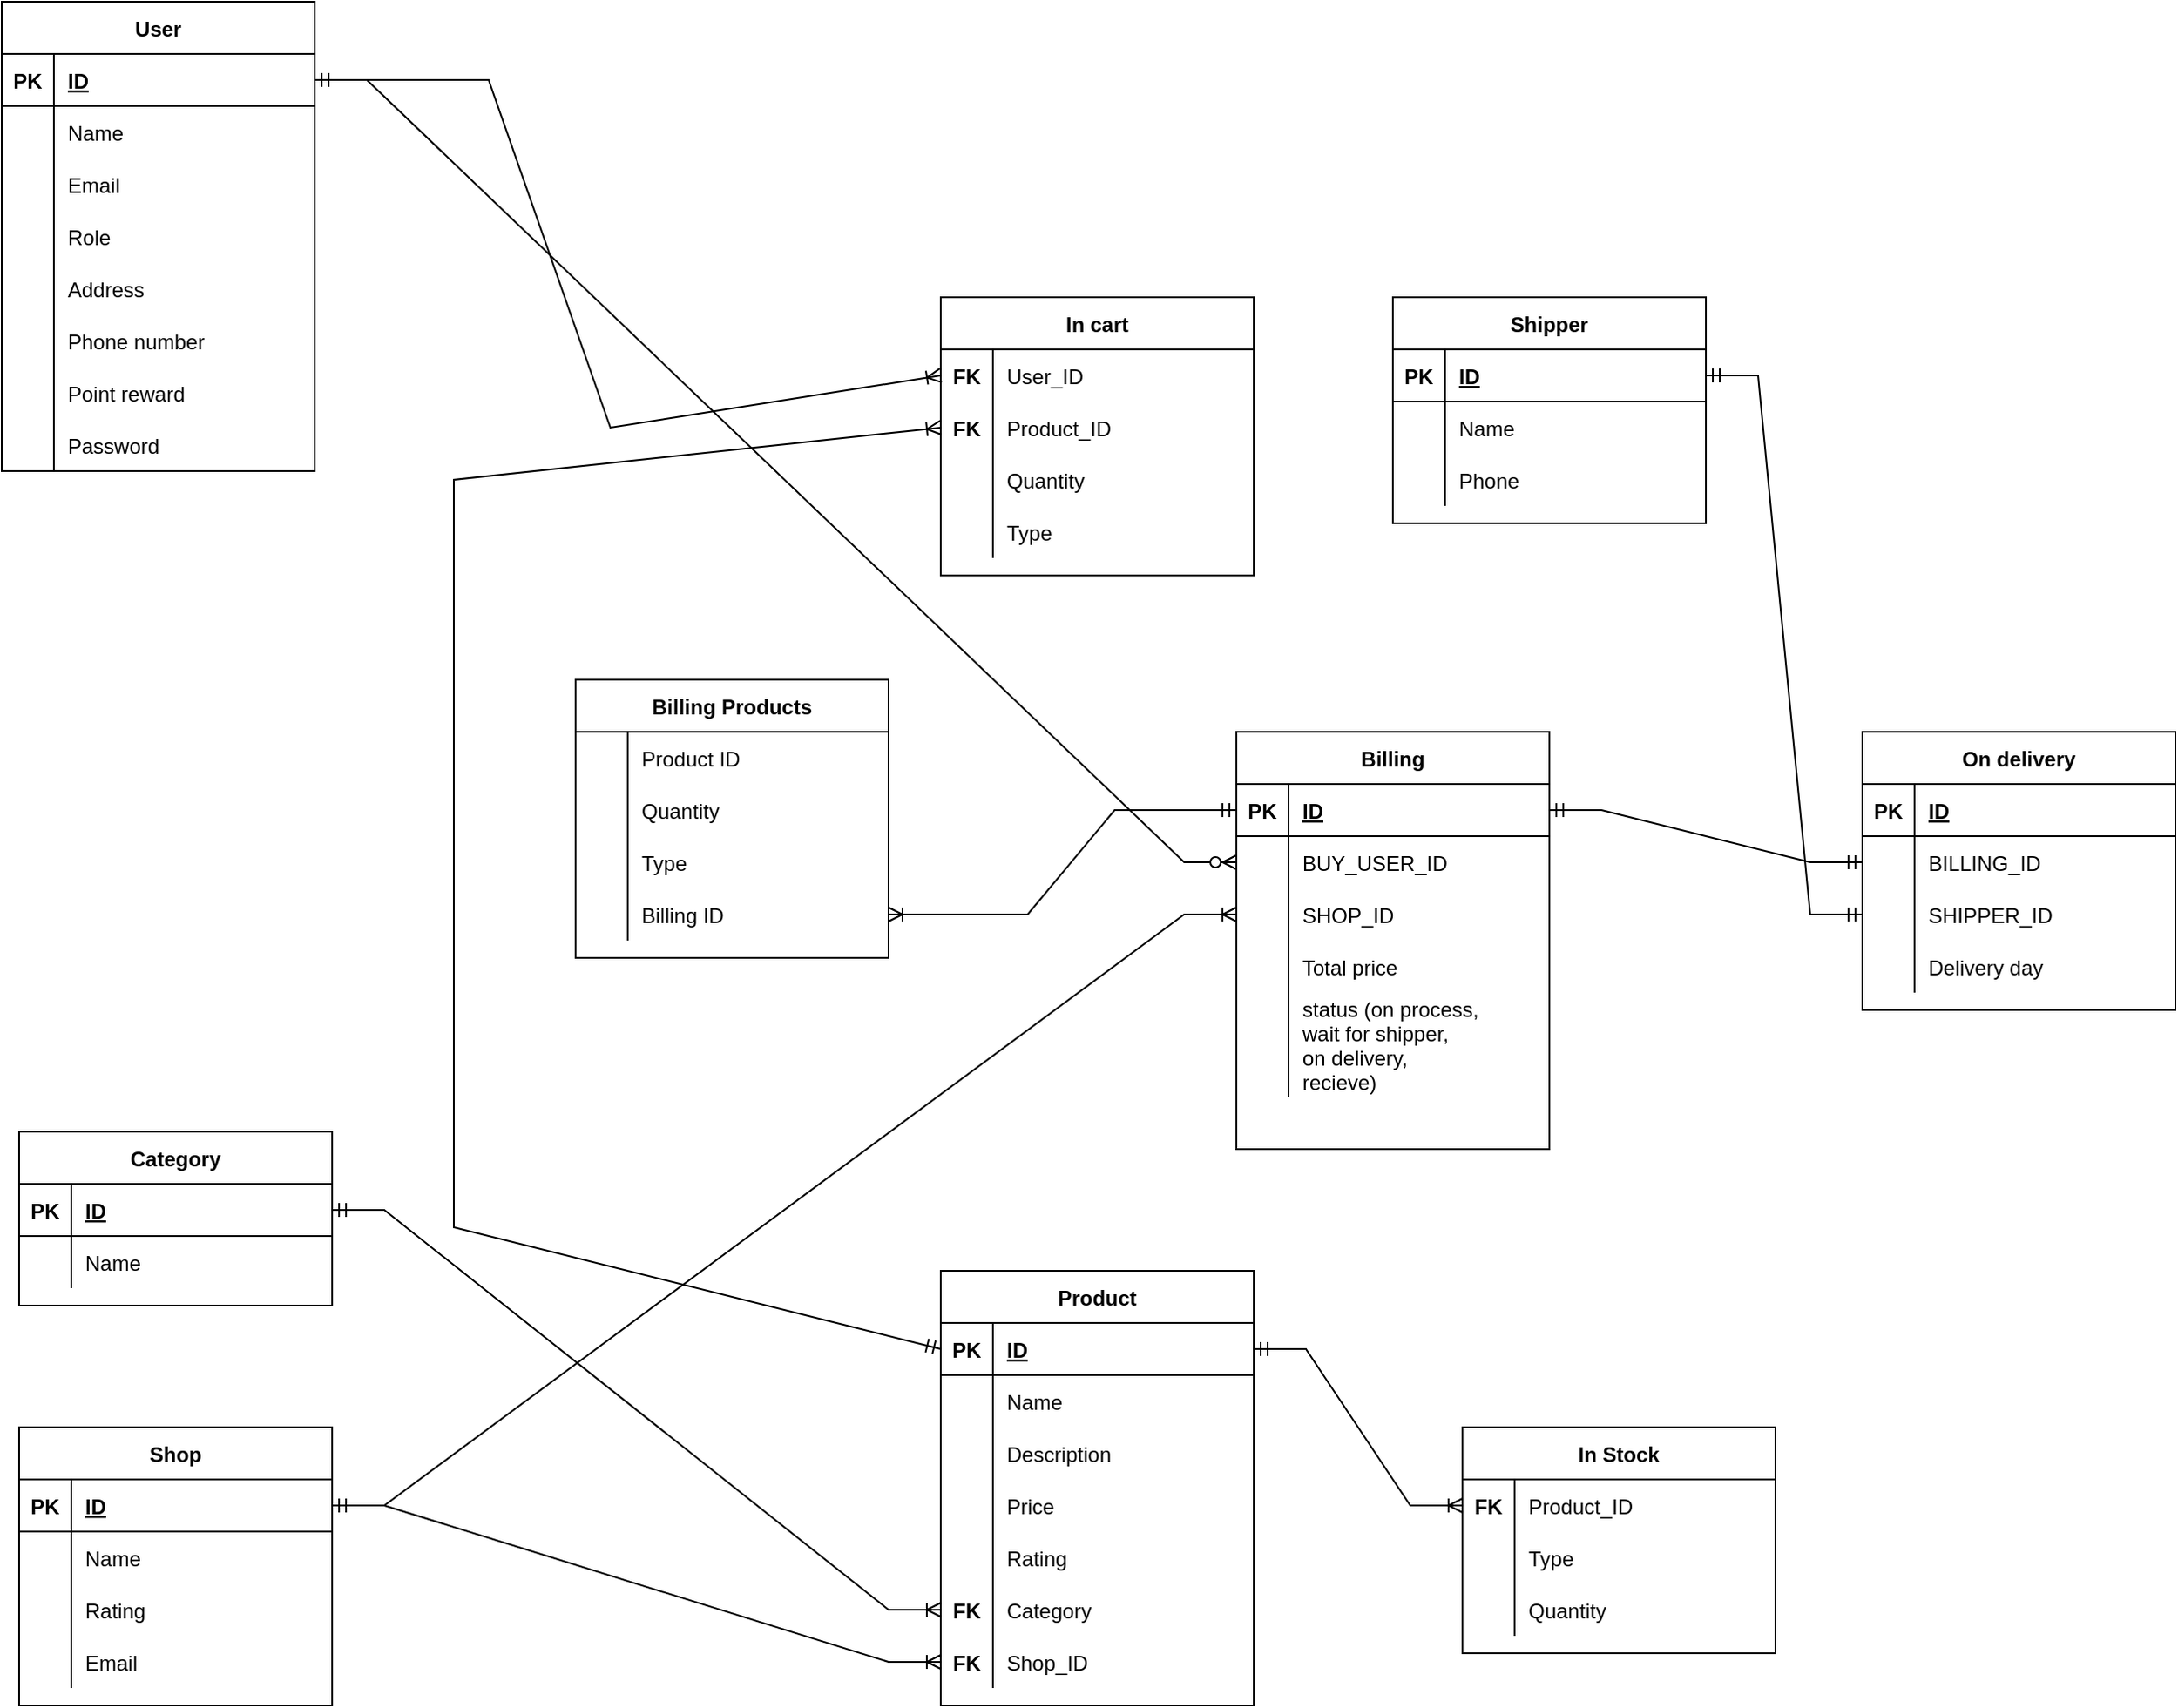 <mxfile version="16.5.1" type="device"><diagram id="9F_kbeXgbjN13D9xvV0m" name="Page-1"><mxGraphModel dx="872" dy="644" grid="1" gridSize="10" guides="1" tooltips="1" connect="1" arrows="1" fold="1" page="1" pageScale="1" pageWidth="850" pageHeight="1100" math="0" shadow="0"><root><mxCell id="0"/><mxCell id="1" parent="0"/><mxCell id="0ysjeFSk6YelDts0zIQL-35" value="Product" style="shape=table;startSize=30;container=1;collapsible=1;childLayout=tableLayout;fixedRows=1;rowLines=0;fontStyle=1;align=center;resizeLast=1;" parent="1" vertex="1"><mxGeometry x="570" y="760" width="180" height="250" as="geometry"/></mxCell><mxCell id="0ysjeFSk6YelDts0zIQL-36" value="" style="shape=tableRow;horizontal=0;startSize=0;swimlaneHead=0;swimlaneBody=0;fillColor=none;collapsible=0;dropTarget=0;points=[[0,0.5],[1,0.5]];portConstraint=eastwest;top=0;left=0;right=0;bottom=1;" parent="0ysjeFSk6YelDts0zIQL-35" vertex="1"><mxGeometry y="30" width="180" height="30" as="geometry"/></mxCell><mxCell id="0ysjeFSk6YelDts0zIQL-37" value="PK" style="shape=partialRectangle;connectable=0;fillColor=none;top=0;left=0;bottom=0;right=0;fontStyle=1;overflow=hidden;" parent="0ysjeFSk6YelDts0zIQL-36" vertex="1"><mxGeometry width="30" height="30" as="geometry"><mxRectangle width="30" height="30" as="alternateBounds"/></mxGeometry></mxCell><mxCell id="0ysjeFSk6YelDts0zIQL-38" value="ID" style="shape=partialRectangle;connectable=0;fillColor=none;top=0;left=0;bottom=0;right=0;align=left;spacingLeft=6;fontStyle=5;overflow=hidden;" parent="0ysjeFSk6YelDts0zIQL-36" vertex="1"><mxGeometry x="30" width="150" height="30" as="geometry"><mxRectangle width="150" height="30" as="alternateBounds"/></mxGeometry></mxCell><mxCell id="0ysjeFSk6YelDts0zIQL-39" value="" style="shape=tableRow;horizontal=0;startSize=0;swimlaneHead=0;swimlaneBody=0;fillColor=none;collapsible=0;dropTarget=0;points=[[0,0.5],[1,0.5]];portConstraint=eastwest;top=0;left=0;right=0;bottom=0;" parent="0ysjeFSk6YelDts0zIQL-35" vertex="1"><mxGeometry y="60" width="180" height="30" as="geometry"/></mxCell><mxCell id="0ysjeFSk6YelDts0zIQL-40" value="" style="shape=partialRectangle;connectable=0;fillColor=none;top=0;left=0;bottom=0;right=0;editable=1;overflow=hidden;" parent="0ysjeFSk6YelDts0zIQL-39" vertex="1"><mxGeometry width="30" height="30" as="geometry"><mxRectangle width="30" height="30" as="alternateBounds"/></mxGeometry></mxCell><mxCell id="0ysjeFSk6YelDts0zIQL-41" value="Name" style="shape=partialRectangle;connectable=0;fillColor=none;top=0;left=0;bottom=0;right=0;align=left;spacingLeft=6;overflow=hidden;" parent="0ysjeFSk6YelDts0zIQL-39" vertex="1"><mxGeometry x="30" width="150" height="30" as="geometry"><mxRectangle width="150" height="30" as="alternateBounds"/></mxGeometry></mxCell><mxCell id="0ysjeFSk6YelDts0zIQL-42" value="" style="shape=tableRow;horizontal=0;startSize=0;swimlaneHead=0;swimlaneBody=0;fillColor=none;collapsible=0;dropTarget=0;points=[[0,0.5],[1,0.5]];portConstraint=eastwest;top=0;left=0;right=0;bottom=0;" parent="0ysjeFSk6YelDts0zIQL-35" vertex="1"><mxGeometry y="90" width="180" height="30" as="geometry"/></mxCell><mxCell id="0ysjeFSk6YelDts0zIQL-43" value="" style="shape=partialRectangle;connectable=0;fillColor=none;top=0;left=0;bottom=0;right=0;editable=1;overflow=hidden;" parent="0ysjeFSk6YelDts0zIQL-42" vertex="1"><mxGeometry width="30" height="30" as="geometry"><mxRectangle width="30" height="30" as="alternateBounds"/></mxGeometry></mxCell><mxCell id="0ysjeFSk6YelDts0zIQL-44" value="Description" style="shape=partialRectangle;connectable=0;fillColor=none;top=0;left=0;bottom=0;right=0;align=left;spacingLeft=6;overflow=hidden;" parent="0ysjeFSk6YelDts0zIQL-42" vertex="1"><mxGeometry x="30" width="150" height="30" as="geometry"><mxRectangle width="150" height="30" as="alternateBounds"/></mxGeometry></mxCell><mxCell id="0ysjeFSk6YelDts0zIQL-61" style="shape=tableRow;horizontal=0;startSize=0;swimlaneHead=0;swimlaneBody=0;fillColor=none;collapsible=0;dropTarget=0;points=[[0,0.5],[1,0.5]];portConstraint=eastwest;top=0;left=0;right=0;bottom=0;" parent="0ysjeFSk6YelDts0zIQL-35" vertex="1"><mxGeometry y="120" width="180" height="30" as="geometry"/></mxCell><mxCell id="0ysjeFSk6YelDts0zIQL-62" style="shape=partialRectangle;connectable=0;fillColor=none;top=0;left=0;bottom=0;right=0;editable=1;overflow=hidden;" parent="0ysjeFSk6YelDts0zIQL-61" vertex="1"><mxGeometry width="30" height="30" as="geometry"><mxRectangle width="30" height="30" as="alternateBounds"/></mxGeometry></mxCell><mxCell id="0ysjeFSk6YelDts0zIQL-63" value="Price" style="shape=partialRectangle;connectable=0;fillColor=none;top=0;left=0;bottom=0;right=0;align=left;spacingLeft=6;overflow=hidden;" parent="0ysjeFSk6YelDts0zIQL-61" vertex="1"><mxGeometry x="30" width="150" height="30" as="geometry"><mxRectangle width="150" height="30" as="alternateBounds"/></mxGeometry></mxCell><mxCell id="0ysjeFSk6YelDts0zIQL-73" style="shape=tableRow;horizontal=0;startSize=0;swimlaneHead=0;swimlaneBody=0;fillColor=none;collapsible=0;dropTarget=0;points=[[0,0.5],[1,0.5]];portConstraint=eastwest;top=0;left=0;right=0;bottom=0;" parent="0ysjeFSk6YelDts0zIQL-35" vertex="1"><mxGeometry y="150" width="180" height="30" as="geometry"/></mxCell><mxCell id="0ysjeFSk6YelDts0zIQL-74" style="shape=partialRectangle;connectable=0;fillColor=none;top=0;left=0;bottom=0;right=0;editable=1;overflow=hidden;" parent="0ysjeFSk6YelDts0zIQL-73" vertex="1"><mxGeometry width="30" height="30" as="geometry"><mxRectangle width="30" height="30" as="alternateBounds"/></mxGeometry></mxCell><mxCell id="0ysjeFSk6YelDts0zIQL-75" value="Rating" style="shape=partialRectangle;connectable=0;fillColor=none;top=0;left=0;bottom=0;right=0;align=left;spacingLeft=6;overflow=hidden;" parent="0ysjeFSk6YelDts0zIQL-73" vertex="1"><mxGeometry x="30" width="150" height="30" as="geometry"><mxRectangle width="150" height="30" as="alternateBounds"/></mxGeometry></mxCell><mxCell id="0ysjeFSk6YelDts0zIQL-45" value="" style="shape=tableRow;horizontal=0;startSize=0;swimlaneHead=0;swimlaneBody=0;fillColor=none;collapsible=0;dropTarget=0;points=[[0,0.5],[1,0.5]];portConstraint=eastwest;top=0;left=0;right=0;bottom=0;" parent="0ysjeFSk6YelDts0zIQL-35" vertex="1"><mxGeometry y="180" width="180" height="30" as="geometry"/></mxCell><mxCell id="0ysjeFSk6YelDts0zIQL-46" value="FK" style="shape=partialRectangle;connectable=0;fillColor=none;top=0;left=0;bottom=0;right=0;editable=1;overflow=hidden;fontStyle=1" parent="0ysjeFSk6YelDts0zIQL-45" vertex="1"><mxGeometry width="30" height="30" as="geometry"><mxRectangle width="30" height="30" as="alternateBounds"/></mxGeometry></mxCell><mxCell id="0ysjeFSk6YelDts0zIQL-47" value="Category" style="shape=partialRectangle;connectable=0;fillColor=none;top=0;left=0;bottom=0;right=0;align=left;spacingLeft=6;overflow=hidden;" parent="0ysjeFSk6YelDts0zIQL-45" vertex="1"><mxGeometry x="30" width="150" height="30" as="geometry"><mxRectangle width="150" height="30" as="alternateBounds"/></mxGeometry></mxCell><mxCell id="0ysjeFSk6YelDts0zIQL-76" style="shape=tableRow;horizontal=0;startSize=0;swimlaneHead=0;swimlaneBody=0;fillColor=none;collapsible=0;dropTarget=0;points=[[0,0.5],[1,0.5]];portConstraint=eastwest;top=0;left=0;right=0;bottom=0;" parent="0ysjeFSk6YelDts0zIQL-35" vertex="1"><mxGeometry y="210" width="180" height="30" as="geometry"/></mxCell><mxCell id="0ysjeFSk6YelDts0zIQL-77" value="FK" style="shape=partialRectangle;connectable=0;fillColor=none;top=0;left=0;bottom=0;right=0;editable=1;overflow=hidden;fontStyle=1" parent="0ysjeFSk6YelDts0zIQL-76" vertex="1"><mxGeometry width="30" height="30" as="geometry"><mxRectangle width="30" height="30" as="alternateBounds"/></mxGeometry></mxCell><mxCell id="0ysjeFSk6YelDts0zIQL-78" value="Shop_ID" style="shape=partialRectangle;connectable=0;fillColor=none;top=0;left=0;bottom=0;right=0;align=left;spacingLeft=6;overflow=hidden;" parent="0ysjeFSk6YelDts0zIQL-76" vertex="1"><mxGeometry x="30" width="150" height="30" as="geometry"><mxRectangle width="150" height="30" as="alternateBounds"/></mxGeometry></mxCell><mxCell id="0ysjeFSk6YelDts0zIQL-4" value="User" style="shape=table;startSize=30;container=1;collapsible=1;childLayout=tableLayout;fixedRows=1;rowLines=0;fontStyle=1;align=center;resizeLast=1;" parent="1" vertex="1"><mxGeometry x="30" y="30" width="180" height="270" as="geometry"><mxRectangle x="80" y="130" width="60" height="30" as="alternateBounds"/></mxGeometry></mxCell><mxCell id="0ysjeFSk6YelDts0zIQL-5" value="" style="shape=tableRow;horizontal=0;startSize=0;swimlaneHead=0;swimlaneBody=0;fillColor=none;collapsible=0;dropTarget=0;points=[[0,0.5],[1,0.5]];portConstraint=eastwest;top=0;left=0;right=0;bottom=1;" parent="0ysjeFSk6YelDts0zIQL-4" vertex="1"><mxGeometry y="30" width="180" height="30" as="geometry"/></mxCell><mxCell id="0ysjeFSk6YelDts0zIQL-6" value="PK" style="shape=partialRectangle;connectable=0;fillColor=none;top=0;left=0;bottom=0;right=0;fontStyle=1;overflow=hidden;" parent="0ysjeFSk6YelDts0zIQL-5" vertex="1"><mxGeometry width="30" height="30" as="geometry"><mxRectangle width="30" height="30" as="alternateBounds"/></mxGeometry></mxCell><mxCell id="0ysjeFSk6YelDts0zIQL-7" value="ID" style="shape=partialRectangle;connectable=0;fillColor=none;top=0;left=0;bottom=0;right=0;align=left;spacingLeft=6;fontStyle=5;overflow=hidden;" parent="0ysjeFSk6YelDts0zIQL-5" vertex="1"><mxGeometry x="30" width="150" height="30" as="geometry"><mxRectangle width="150" height="30" as="alternateBounds"/></mxGeometry></mxCell><mxCell id="0ysjeFSk6YelDts0zIQL-8" value="" style="shape=tableRow;horizontal=0;startSize=0;swimlaneHead=0;swimlaneBody=0;fillColor=none;collapsible=0;dropTarget=0;points=[[0,0.5],[1,0.5]];portConstraint=eastwest;top=0;left=0;right=0;bottom=0;" parent="0ysjeFSk6YelDts0zIQL-4" vertex="1"><mxGeometry y="60" width="180" height="30" as="geometry"/></mxCell><mxCell id="0ysjeFSk6YelDts0zIQL-9" value="" style="shape=partialRectangle;connectable=0;fillColor=none;top=0;left=0;bottom=0;right=0;editable=1;overflow=hidden;" parent="0ysjeFSk6YelDts0zIQL-8" vertex="1"><mxGeometry width="30" height="30" as="geometry"><mxRectangle width="30" height="30" as="alternateBounds"/></mxGeometry></mxCell><mxCell id="0ysjeFSk6YelDts0zIQL-10" value="Name" style="shape=partialRectangle;connectable=0;fillColor=none;top=0;left=0;bottom=0;right=0;align=left;spacingLeft=6;overflow=hidden;" parent="0ysjeFSk6YelDts0zIQL-8" vertex="1"><mxGeometry x="30" width="150" height="30" as="geometry"><mxRectangle width="150" height="30" as="alternateBounds"/></mxGeometry></mxCell><mxCell id="0ysjeFSk6YelDts0zIQL-11" value="" style="shape=tableRow;horizontal=0;startSize=0;swimlaneHead=0;swimlaneBody=0;fillColor=none;collapsible=0;dropTarget=0;points=[[0,0.5],[1,0.5]];portConstraint=eastwest;top=0;left=0;right=0;bottom=0;" parent="0ysjeFSk6YelDts0zIQL-4" vertex="1"><mxGeometry y="90" width="180" height="30" as="geometry"/></mxCell><mxCell id="0ysjeFSk6YelDts0zIQL-12" value="" style="shape=partialRectangle;connectable=0;fillColor=none;top=0;left=0;bottom=0;right=0;editable=1;overflow=hidden;" parent="0ysjeFSk6YelDts0zIQL-11" vertex="1"><mxGeometry width="30" height="30" as="geometry"><mxRectangle width="30" height="30" as="alternateBounds"/></mxGeometry></mxCell><mxCell id="0ysjeFSk6YelDts0zIQL-13" value="Email" style="shape=partialRectangle;connectable=0;fillColor=none;top=0;left=0;bottom=0;right=0;align=left;spacingLeft=6;overflow=hidden;" parent="0ysjeFSk6YelDts0zIQL-11" vertex="1"><mxGeometry x="30" width="150" height="30" as="geometry"><mxRectangle width="150" height="30" as="alternateBounds"/></mxGeometry></mxCell><mxCell id="mScRO1Y39qzbyAf7e61I-1" style="shape=tableRow;horizontal=0;startSize=0;swimlaneHead=0;swimlaneBody=0;fillColor=none;collapsible=0;dropTarget=0;points=[[0,0.5],[1,0.5]];portConstraint=eastwest;top=0;left=0;right=0;bottom=0;" vertex="1" parent="0ysjeFSk6YelDts0zIQL-4"><mxGeometry y="120" width="180" height="30" as="geometry"/></mxCell><mxCell id="mScRO1Y39qzbyAf7e61I-2" style="shape=partialRectangle;connectable=0;fillColor=none;top=0;left=0;bottom=0;right=0;editable=1;overflow=hidden;" vertex="1" parent="mScRO1Y39qzbyAf7e61I-1"><mxGeometry width="30" height="30" as="geometry"><mxRectangle width="30" height="30" as="alternateBounds"/></mxGeometry></mxCell><mxCell id="mScRO1Y39qzbyAf7e61I-3" value="Role" style="shape=partialRectangle;connectable=0;fillColor=none;top=0;left=0;bottom=0;right=0;align=left;spacingLeft=6;overflow=hidden;" vertex="1" parent="mScRO1Y39qzbyAf7e61I-1"><mxGeometry x="30" width="150" height="30" as="geometry"><mxRectangle width="150" height="30" as="alternateBounds"/></mxGeometry></mxCell><mxCell id="0ysjeFSk6YelDts0zIQL-14" value="" style="shape=tableRow;horizontal=0;startSize=0;swimlaneHead=0;swimlaneBody=0;fillColor=none;collapsible=0;dropTarget=0;points=[[0,0.5],[1,0.5]];portConstraint=eastwest;top=0;left=0;right=0;bottom=0;" parent="0ysjeFSk6YelDts0zIQL-4" vertex="1"><mxGeometry y="150" width="180" height="30" as="geometry"/></mxCell><mxCell id="0ysjeFSk6YelDts0zIQL-15" value="" style="shape=partialRectangle;connectable=0;fillColor=none;top=0;left=0;bottom=0;right=0;editable=1;overflow=hidden;" parent="0ysjeFSk6YelDts0zIQL-14" vertex="1"><mxGeometry width="30" height="30" as="geometry"><mxRectangle width="30" height="30" as="alternateBounds"/></mxGeometry></mxCell><mxCell id="0ysjeFSk6YelDts0zIQL-16" value="Address" style="shape=partialRectangle;connectable=0;fillColor=none;top=0;left=0;bottom=0;right=0;align=left;spacingLeft=6;overflow=hidden;" parent="0ysjeFSk6YelDts0zIQL-14" vertex="1"><mxGeometry x="30" width="150" height="30" as="geometry"><mxRectangle width="150" height="30" as="alternateBounds"/></mxGeometry></mxCell><mxCell id="0ysjeFSk6YelDts0zIQL-64" style="shape=tableRow;horizontal=0;startSize=0;swimlaneHead=0;swimlaneBody=0;fillColor=none;collapsible=0;dropTarget=0;points=[[0,0.5],[1,0.5]];portConstraint=eastwest;top=0;left=0;right=0;bottom=0;" parent="0ysjeFSk6YelDts0zIQL-4" vertex="1"><mxGeometry y="180" width="180" height="30" as="geometry"/></mxCell><mxCell id="0ysjeFSk6YelDts0zIQL-65" style="shape=partialRectangle;connectable=0;fillColor=none;top=0;left=0;bottom=0;right=0;editable=1;overflow=hidden;" parent="0ysjeFSk6YelDts0zIQL-64" vertex="1"><mxGeometry width="30" height="30" as="geometry"><mxRectangle width="30" height="30" as="alternateBounds"/></mxGeometry></mxCell><mxCell id="0ysjeFSk6YelDts0zIQL-66" value="Phone number" style="shape=partialRectangle;connectable=0;fillColor=none;top=0;left=0;bottom=0;right=0;align=left;spacingLeft=6;overflow=hidden;" parent="0ysjeFSk6YelDts0zIQL-64" vertex="1"><mxGeometry x="30" width="150" height="30" as="geometry"><mxRectangle width="150" height="30" as="alternateBounds"/></mxGeometry></mxCell><mxCell id="0ysjeFSk6YelDts0zIQL-67" style="shape=tableRow;horizontal=0;startSize=0;swimlaneHead=0;swimlaneBody=0;fillColor=none;collapsible=0;dropTarget=0;points=[[0,0.5],[1,0.5]];portConstraint=eastwest;top=0;left=0;right=0;bottom=0;" parent="0ysjeFSk6YelDts0zIQL-4" vertex="1"><mxGeometry y="210" width="180" height="30" as="geometry"/></mxCell><mxCell id="0ysjeFSk6YelDts0zIQL-68" style="shape=partialRectangle;connectable=0;fillColor=none;top=0;left=0;bottom=0;right=0;editable=1;overflow=hidden;" parent="0ysjeFSk6YelDts0zIQL-67" vertex="1"><mxGeometry width="30" height="30" as="geometry"><mxRectangle width="30" height="30" as="alternateBounds"/></mxGeometry></mxCell><mxCell id="0ysjeFSk6YelDts0zIQL-69" value="Point reward" style="shape=partialRectangle;connectable=0;fillColor=none;top=0;left=0;bottom=0;right=0;align=left;spacingLeft=6;overflow=hidden;" parent="0ysjeFSk6YelDts0zIQL-67" vertex="1"><mxGeometry x="30" width="150" height="30" as="geometry"><mxRectangle width="150" height="30" as="alternateBounds"/></mxGeometry></mxCell><mxCell id="0ysjeFSk6YelDts0zIQL-70" style="shape=tableRow;horizontal=0;startSize=0;swimlaneHead=0;swimlaneBody=0;fillColor=none;collapsible=0;dropTarget=0;points=[[0,0.5],[1,0.5]];portConstraint=eastwest;top=0;left=0;right=0;bottom=0;" parent="0ysjeFSk6YelDts0zIQL-4" vertex="1"><mxGeometry y="240" width="180" height="30" as="geometry"/></mxCell><mxCell id="0ysjeFSk6YelDts0zIQL-71" style="shape=partialRectangle;connectable=0;fillColor=none;top=0;left=0;bottom=0;right=0;editable=1;overflow=hidden;" parent="0ysjeFSk6YelDts0zIQL-70" vertex="1"><mxGeometry width="30" height="30" as="geometry"><mxRectangle width="30" height="30" as="alternateBounds"/></mxGeometry></mxCell><mxCell id="0ysjeFSk6YelDts0zIQL-72" value="Password" style="shape=partialRectangle;connectable=0;fillColor=none;top=0;left=0;bottom=0;right=0;align=left;spacingLeft=6;overflow=hidden;" parent="0ysjeFSk6YelDts0zIQL-70" vertex="1"><mxGeometry x="30" width="150" height="30" as="geometry"><mxRectangle width="150" height="30" as="alternateBounds"/></mxGeometry></mxCell><mxCell id="0ysjeFSk6YelDts0zIQL-20" value="Shop" style="shape=table;startSize=30;container=1;collapsible=1;childLayout=tableLayout;fixedRows=1;rowLines=0;fontStyle=1;align=center;resizeLast=1;" parent="1" vertex="1"><mxGeometry x="40" y="850" width="180" height="160" as="geometry"/></mxCell><mxCell id="0ysjeFSk6YelDts0zIQL-21" value="" style="shape=tableRow;horizontal=0;startSize=0;swimlaneHead=0;swimlaneBody=0;fillColor=none;collapsible=0;dropTarget=0;points=[[0,0.5],[1,0.5]];portConstraint=eastwest;top=0;left=0;right=0;bottom=1;" parent="0ysjeFSk6YelDts0zIQL-20" vertex="1"><mxGeometry y="30" width="180" height="30" as="geometry"/></mxCell><mxCell id="0ysjeFSk6YelDts0zIQL-22" value="PK" style="shape=partialRectangle;connectable=0;fillColor=none;top=0;left=0;bottom=0;right=0;fontStyle=1;overflow=hidden;" parent="0ysjeFSk6YelDts0zIQL-21" vertex="1"><mxGeometry width="30" height="30" as="geometry"><mxRectangle width="30" height="30" as="alternateBounds"/></mxGeometry></mxCell><mxCell id="0ysjeFSk6YelDts0zIQL-23" value="ID" style="shape=partialRectangle;connectable=0;fillColor=none;top=0;left=0;bottom=0;right=0;align=left;spacingLeft=6;fontStyle=5;overflow=hidden;" parent="0ysjeFSk6YelDts0zIQL-21" vertex="1"><mxGeometry x="30" width="150" height="30" as="geometry"><mxRectangle width="150" height="30" as="alternateBounds"/></mxGeometry></mxCell><mxCell id="0ysjeFSk6YelDts0zIQL-24" value="" style="shape=tableRow;horizontal=0;startSize=0;swimlaneHead=0;swimlaneBody=0;fillColor=none;collapsible=0;dropTarget=0;points=[[0,0.5],[1,0.5]];portConstraint=eastwest;top=0;left=0;right=0;bottom=0;" parent="0ysjeFSk6YelDts0zIQL-20" vertex="1"><mxGeometry y="60" width="180" height="30" as="geometry"/></mxCell><mxCell id="0ysjeFSk6YelDts0zIQL-25" value="" style="shape=partialRectangle;connectable=0;fillColor=none;top=0;left=0;bottom=0;right=0;editable=1;overflow=hidden;" parent="0ysjeFSk6YelDts0zIQL-24" vertex="1"><mxGeometry width="30" height="30" as="geometry"><mxRectangle width="30" height="30" as="alternateBounds"/></mxGeometry></mxCell><mxCell id="0ysjeFSk6YelDts0zIQL-26" value="Name" style="shape=partialRectangle;connectable=0;fillColor=none;top=0;left=0;bottom=0;right=0;align=left;spacingLeft=6;overflow=hidden;" parent="0ysjeFSk6YelDts0zIQL-24" vertex="1"><mxGeometry x="30" width="150" height="30" as="geometry"><mxRectangle width="150" height="30" as="alternateBounds"/></mxGeometry></mxCell><mxCell id="0ysjeFSk6YelDts0zIQL-27" value="" style="shape=tableRow;horizontal=0;startSize=0;swimlaneHead=0;swimlaneBody=0;fillColor=none;collapsible=0;dropTarget=0;points=[[0,0.5],[1,0.5]];portConstraint=eastwest;top=0;left=0;right=0;bottom=0;" parent="0ysjeFSk6YelDts0zIQL-20" vertex="1"><mxGeometry y="90" width="180" height="30" as="geometry"/></mxCell><mxCell id="0ysjeFSk6YelDts0zIQL-28" value="" style="shape=partialRectangle;connectable=0;fillColor=none;top=0;left=0;bottom=0;right=0;editable=1;overflow=hidden;" parent="0ysjeFSk6YelDts0zIQL-27" vertex="1"><mxGeometry width="30" height="30" as="geometry"><mxRectangle width="30" height="30" as="alternateBounds"/></mxGeometry></mxCell><mxCell id="0ysjeFSk6YelDts0zIQL-29" value="Rating" style="shape=partialRectangle;connectable=0;fillColor=none;top=0;left=0;bottom=0;right=0;align=left;spacingLeft=6;overflow=hidden;" parent="0ysjeFSk6YelDts0zIQL-27" vertex="1"><mxGeometry x="30" width="150" height="30" as="geometry"><mxRectangle width="150" height="30" as="alternateBounds"/></mxGeometry></mxCell><mxCell id="0ysjeFSk6YelDts0zIQL-30" value="" style="shape=tableRow;horizontal=0;startSize=0;swimlaneHead=0;swimlaneBody=0;fillColor=none;collapsible=0;dropTarget=0;points=[[0,0.5],[1,0.5]];portConstraint=eastwest;top=0;left=0;right=0;bottom=0;" parent="0ysjeFSk6YelDts0zIQL-20" vertex="1"><mxGeometry y="120" width="180" height="30" as="geometry"/></mxCell><mxCell id="0ysjeFSk6YelDts0zIQL-31" value="" style="shape=partialRectangle;connectable=0;fillColor=none;top=0;left=0;bottom=0;right=0;editable=1;overflow=hidden;" parent="0ysjeFSk6YelDts0zIQL-30" vertex="1"><mxGeometry width="30" height="30" as="geometry"><mxRectangle width="30" height="30" as="alternateBounds"/></mxGeometry></mxCell><mxCell id="0ysjeFSk6YelDts0zIQL-32" value="Email" style="shape=partialRectangle;connectable=0;fillColor=none;top=0;left=0;bottom=0;right=0;align=left;spacingLeft=6;overflow=hidden;" parent="0ysjeFSk6YelDts0zIQL-30" vertex="1"><mxGeometry x="30" width="150" height="30" as="geometry"><mxRectangle width="150" height="30" as="alternateBounds"/></mxGeometry></mxCell><mxCell id="0ysjeFSk6YelDts0zIQL-79" value="Category" style="shape=table;startSize=30;container=1;collapsible=1;childLayout=tableLayout;fixedRows=1;rowLines=0;fontStyle=1;align=center;resizeLast=1;" parent="1" vertex="1"><mxGeometry x="40" y="680" width="180" height="100" as="geometry"/></mxCell><mxCell id="0ysjeFSk6YelDts0zIQL-80" value="" style="shape=tableRow;horizontal=0;startSize=0;swimlaneHead=0;swimlaneBody=0;fillColor=none;collapsible=0;dropTarget=0;points=[[0,0.5],[1,0.5]];portConstraint=eastwest;top=0;left=0;right=0;bottom=1;" parent="0ysjeFSk6YelDts0zIQL-79" vertex="1"><mxGeometry y="30" width="180" height="30" as="geometry"/></mxCell><mxCell id="0ysjeFSk6YelDts0zIQL-81" value="PK" style="shape=partialRectangle;connectable=0;fillColor=none;top=0;left=0;bottom=0;right=0;fontStyle=1;overflow=hidden;" parent="0ysjeFSk6YelDts0zIQL-80" vertex="1"><mxGeometry width="30" height="30" as="geometry"><mxRectangle width="30" height="30" as="alternateBounds"/></mxGeometry></mxCell><mxCell id="0ysjeFSk6YelDts0zIQL-82" value="ID" style="shape=partialRectangle;connectable=0;fillColor=none;top=0;left=0;bottom=0;right=0;align=left;spacingLeft=6;fontStyle=5;overflow=hidden;" parent="0ysjeFSk6YelDts0zIQL-80" vertex="1"><mxGeometry x="30" width="150" height="30" as="geometry"><mxRectangle width="150" height="30" as="alternateBounds"/></mxGeometry></mxCell><mxCell id="0ysjeFSk6YelDts0zIQL-83" value="" style="shape=tableRow;horizontal=0;startSize=0;swimlaneHead=0;swimlaneBody=0;fillColor=none;collapsible=0;dropTarget=0;points=[[0,0.5],[1,0.5]];portConstraint=eastwest;top=0;left=0;right=0;bottom=0;" parent="0ysjeFSk6YelDts0zIQL-79" vertex="1"><mxGeometry y="60" width="180" height="30" as="geometry"/></mxCell><mxCell id="0ysjeFSk6YelDts0zIQL-84" value="" style="shape=partialRectangle;connectable=0;fillColor=none;top=0;left=0;bottom=0;right=0;editable=1;overflow=hidden;" parent="0ysjeFSk6YelDts0zIQL-83" vertex="1"><mxGeometry width="30" height="30" as="geometry"><mxRectangle width="30" height="30" as="alternateBounds"/></mxGeometry></mxCell><mxCell id="0ysjeFSk6YelDts0zIQL-85" value="Name" style="shape=partialRectangle;connectable=0;fillColor=none;top=0;left=0;bottom=0;right=0;align=left;spacingLeft=6;overflow=hidden;" parent="0ysjeFSk6YelDts0zIQL-83" vertex="1"><mxGeometry x="30" width="150" height="30" as="geometry"><mxRectangle width="150" height="30" as="alternateBounds"/></mxGeometry></mxCell><mxCell id="0ysjeFSk6YelDts0zIQL-92" value="In Stock" style="shape=table;startSize=30;container=1;collapsible=1;childLayout=tableLayout;fixedRows=1;rowLines=0;fontStyle=1;align=center;resizeLast=1;" parent="1" vertex="1"><mxGeometry x="870" y="850" width="180" height="130" as="geometry"/></mxCell><mxCell id="0ysjeFSk6YelDts0zIQL-96" value="" style="shape=tableRow;horizontal=0;startSize=0;swimlaneHead=0;swimlaneBody=0;fillColor=none;collapsible=0;dropTarget=0;points=[[0,0.5],[1,0.5]];portConstraint=eastwest;top=0;left=0;right=0;bottom=0;" parent="0ysjeFSk6YelDts0zIQL-92" vertex="1"><mxGeometry y="30" width="180" height="30" as="geometry"/></mxCell><mxCell id="0ysjeFSk6YelDts0zIQL-97" value="FK" style="shape=partialRectangle;connectable=0;fillColor=none;top=0;left=0;bottom=0;right=0;editable=1;overflow=hidden;fontStyle=1" parent="0ysjeFSk6YelDts0zIQL-96" vertex="1"><mxGeometry width="30" height="30" as="geometry"><mxRectangle width="30" height="30" as="alternateBounds"/></mxGeometry></mxCell><mxCell id="0ysjeFSk6YelDts0zIQL-98" value="Product_ID" style="shape=partialRectangle;connectable=0;fillColor=none;top=0;left=0;bottom=0;right=0;align=left;spacingLeft=6;overflow=hidden;" parent="0ysjeFSk6YelDts0zIQL-96" vertex="1"><mxGeometry x="30" width="150" height="30" as="geometry"><mxRectangle width="150" height="30" as="alternateBounds"/></mxGeometry></mxCell><mxCell id="0ysjeFSk6YelDts0zIQL-102" value="" style="shape=tableRow;horizontal=0;startSize=0;swimlaneHead=0;swimlaneBody=0;fillColor=none;collapsible=0;dropTarget=0;points=[[0,0.5],[1,0.5]];portConstraint=eastwest;top=0;left=0;right=0;bottom=0;" parent="0ysjeFSk6YelDts0zIQL-92" vertex="1"><mxGeometry y="60" width="180" height="30" as="geometry"/></mxCell><mxCell id="0ysjeFSk6YelDts0zIQL-103" value="" style="shape=partialRectangle;connectable=0;fillColor=none;top=0;left=0;bottom=0;right=0;editable=1;overflow=hidden;" parent="0ysjeFSk6YelDts0zIQL-102" vertex="1"><mxGeometry width="30" height="30" as="geometry"><mxRectangle width="30" height="30" as="alternateBounds"/></mxGeometry></mxCell><mxCell id="0ysjeFSk6YelDts0zIQL-104" value="Type" style="shape=partialRectangle;connectable=0;fillColor=none;top=0;left=0;bottom=0;right=0;align=left;spacingLeft=6;overflow=hidden;" parent="0ysjeFSk6YelDts0zIQL-102" vertex="1"><mxGeometry x="30" width="150" height="30" as="geometry"><mxRectangle width="150" height="30" as="alternateBounds"/></mxGeometry></mxCell><mxCell id="0ysjeFSk6YelDts0zIQL-105" style="shape=tableRow;horizontal=0;startSize=0;swimlaneHead=0;swimlaneBody=0;fillColor=none;collapsible=0;dropTarget=0;points=[[0,0.5],[1,0.5]];portConstraint=eastwest;top=0;left=0;right=0;bottom=0;" parent="0ysjeFSk6YelDts0zIQL-92" vertex="1"><mxGeometry y="90" width="180" height="30" as="geometry"/></mxCell><mxCell id="0ysjeFSk6YelDts0zIQL-106" style="shape=partialRectangle;connectable=0;fillColor=none;top=0;left=0;bottom=0;right=0;editable=1;overflow=hidden;" parent="0ysjeFSk6YelDts0zIQL-105" vertex="1"><mxGeometry width="30" height="30" as="geometry"><mxRectangle width="30" height="30" as="alternateBounds"/></mxGeometry></mxCell><mxCell id="0ysjeFSk6YelDts0zIQL-107" value="Quantity" style="shape=partialRectangle;connectable=0;fillColor=none;top=0;left=0;bottom=0;right=0;align=left;spacingLeft=6;overflow=hidden;" parent="0ysjeFSk6YelDts0zIQL-105" vertex="1"><mxGeometry x="30" width="150" height="30" as="geometry"><mxRectangle width="150" height="30" as="alternateBounds"/></mxGeometry></mxCell><mxCell id="0ysjeFSk6YelDts0zIQL-108" value="" style="edgeStyle=entityRelationEdgeStyle;fontSize=12;html=1;endArrow=ERoneToMany;startArrow=ERmandOne;rounded=0;exitX=1;exitY=0.5;exitDx=0;exitDy=0;entryX=0;entryY=0.5;entryDx=0;entryDy=0;" parent="1" source="0ysjeFSk6YelDts0zIQL-80" target="0ysjeFSk6YelDts0zIQL-45" edge="1"><mxGeometry width="100" height="100" relative="1" as="geometry"><mxPoint x="440" y="510" as="sourcePoint"/><mxPoint x="540" y="410" as="targetPoint"/></mxGeometry></mxCell><mxCell id="0ysjeFSk6YelDts0zIQL-110" value="" style="edgeStyle=entityRelationEdgeStyle;fontSize=12;html=1;endArrow=ERoneToMany;startArrow=ERmandOne;rounded=0;exitX=1;exitY=0.5;exitDx=0;exitDy=0;entryX=0;entryY=0.5;entryDx=0;entryDy=0;" parent="1" source="0ysjeFSk6YelDts0zIQL-21" target="0ysjeFSk6YelDts0zIQL-76" edge="1"><mxGeometry width="100" height="100" relative="1" as="geometry"><mxPoint x="440" y="510" as="sourcePoint"/><mxPoint x="540" y="410" as="targetPoint"/></mxGeometry></mxCell><mxCell id="0ysjeFSk6YelDts0zIQL-112" value="" style="edgeStyle=entityRelationEdgeStyle;fontSize=12;html=1;endArrow=ERoneToMany;startArrow=ERmandOne;rounded=0;entryX=0;entryY=0.5;entryDx=0;entryDy=0;exitX=1;exitY=0.5;exitDx=0;exitDy=0;" parent="1" source="0ysjeFSk6YelDts0zIQL-36" target="0ysjeFSk6YelDts0zIQL-96" edge="1"><mxGeometry width="100" height="100" relative="1" as="geometry"><mxPoint x="440" y="530" as="sourcePoint"/><mxPoint x="540" y="430" as="targetPoint"/></mxGeometry></mxCell><mxCell id="0ysjeFSk6YelDts0zIQL-131" value="In cart" style="shape=table;startSize=30;container=1;collapsible=1;childLayout=tableLayout;fixedRows=1;rowLines=0;fontStyle=1;align=center;resizeLast=1;" parent="1" vertex="1"><mxGeometry x="570" y="200" width="180" height="160" as="geometry"/></mxCell><mxCell id="0ysjeFSk6YelDts0zIQL-132" value="" style="shape=tableRow;horizontal=0;startSize=0;swimlaneHead=0;swimlaneBody=0;fillColor=none;collapsible=0;dropTarget=0;points=[[0,0.5],[1,0.5]];portConstraint=eastwest;top=0;left=0;right=0;bottom=0;" parent="0ysjeFSk6YelDts0zIQL-131" vertex="1"><mxGeometry y="30" width="180" height="30" as="geometry"/></mxCell><mxCell id="0ysjeFSk6YelDts0zIQL-133" value="FK" style="shape=partialRectangle;connectable=0;fillColor=none;top=0;left=0;bottom=0;right=0;editable=1;overflow=hidden;fontStyle=1" parent="0ysjeFSk6YelDts0zIQL-132" vertex="1"><mxGeometry width="30" height="30" as="geometry"><mxRectangle width="30" height="30" as="alternateBounds"/></mxGeometry></mxCell><mxCell id="0ysjeFSk6YelDts0zIQL-134" value="User_ID" style="shape=partialRectangle;connectable=0;fillColor=none;top=0;left=0;bottom=0;right=0;align=left;spacingLeft=6;overflow=hidden;" parent="0ysjeFSk6YelDts0zIQL-132" vertex="1"><mxGeometry x="30" width="150" height="30" as="geometry"><mxRectangle width="150" height="30" as="alternateBounds"/></mxGeometry></mxCell><mxCell id="0ysjeFSk6YelDts0zIQL-135" value="" style="shape=tableRow;horizontal=0;startSize=0;swimlaneHead=0;swimlaneBody=0;fillColor=none;collapsible=0;dropTarget=0;points=[[0,0.5],[1,0.5]];portConstraint=eastwest;top=0;left=0;right=0;bottom=0;" parent="0ysjeFSk6YelDts0zIQL-131" vertex="1"><mxGeometry y="60" width="180" height="30" as="geometry"/></mxCell><mxCell id="0ysjeFSk6YelDts0zIQL-136" value="FK" style="shape=partialRectangle;connectable=0;fillColor=none;top=0;left=0;bottom=0;right=0;editable=1;overflow=hidden;fontStyle=1" parent="0ysjeFSk6YelDts0zIQL-135" vertex="1"><mxGeometry width="30" height="30" as="geometry"><mxRectangle width="30" height="30" as="alternateBounds"/></mxGeometry></mxCell><mxCell id="0ysjeFSk6YelDts0zIQL-137" value="Product_ID" style="shape=partialRectangle;connectable=0;fillColor=none;top=0;left=0;bottom=0;right=0;align=left;spacingLeft=6;overflow=hidden;" parent="0ysjeFSk6YelDts0zIQL-135" vertex="1"><mxGeometry x="30" width="150" height="30" as="geometry"><mxRectangle width="150" height="30" as="alternateBounds"/></mxGeometry></mxCell><mxCell id="0ysjeFSk6YelDts0zIQL-138" value="" style="shape=tableRow;horizontal=0;startSize=0;swimlaneHead=0;swimlaneBody=0;fillColor=none;collapsible=0;dropTarget=0;points=[[0,0.5],[1,0.5]];portConstraint=eastwest;top=0;left=0;right=0;bottom=0;" parent="0ysjeFSk6YelDts0zIQL-131" vertex="1"><mxGeometry y="90" width="180" height="30" as="geometry"/></mxCell><mxCell id="0ysjeFSk6YelDts0zIQL-139" value="" style="shape=partialRectangle;connectable=0;fillColor=none;top=0;left=0;bottom=0;right=0;editable=1;overflow=hidden;" parent="0ysjeFSk6YelDts0zIQL-138" vertex="1"><mxGeometry width="30" height="30" as="geometry"><mxRectangle width="30" height="30" as="alternateBounds"/></mxGeometry></mxCell><mxCell id="0ysjeFSk6YelDts0zIQL-140" value="Quantity" style="shape=partialRectangle;connectable=0;fillColor=none;top=0;left=0;bottom=0;right=0;align=left;spacingLeft=6;overflow=hidden;" parent="0ysjeFSk6YelDts0zIQL-138" vertex="1"><mxGeometry x="30" width="150" height="30" as="geometry"><mxRectangle width="150" height="30" as="alternateBounds"/></mxGeometry></mxCell><mxCell id="0ysjeFSk6YelDts0zIQL-141" style="shape=tableRow;horizontal=0;startSize=0;swimlaneHead=0;swimlaneBody=0;fillColor=none;collapsible=0;dropTarget=0;points=[[0,0.5],[1,0.5]];portConstraint=eastwest;top=0;left=0;right=0;bottom=0;" parent="0ysjeFSk6YelDts0zIQL-131" vertex="1"><mxGeometry y="120" width="180" height="30" as="geometry"/></mxCell><mxCell id="0ysjeFSk6YelDts0zIQL-142" style="shape=partialRectangle;connectable=0;fillColor=none;top=0;left=0;bottom=0;right=0;editable=1;overflow=hidden;" parent="0ysjeFSk6YelDts0zIQL-141" vertex="1"><mxGeometry width="30" height="30" as="geometry"><mxRectangle width="30" height="30" as="alternateBounds"/></mxGeometry></mxCell><mxCell id="0ysjeFSk6YelDts0zIQL-143" value="Type" style="shape=partialRectangle;connectable=0;fillColor=none;top=0;left=0;bottom=0;right=0;align=left;spacingLeft=6;overflow=hidden;" parent="0ysjeFSk6YelDts0zIQL-141" vertex="1"><mxGeometry x="30" width="150" height="30" as="geometry"><mxRectangle width="150" height="30" as="alternateBounds"/></mxGeometry></mxCell><mxCell id="0ysjeFSk6YelDts0zIQL-144" value="" style="fontSize=12;html=1;endArrow=ERoneToMany;startArrow=ERmandOne;rounded=0;entryX=0;entryY=0.5;entryDx=0;entryDy=0;exitX=0;exitY=0.5;exitDx=0;exitDy=0;" parent="1" target="0ysjeFSk6YelDts0zIQL-135" edge="1" source="0ysjeFSk6YelDts0zIQL-36"><mxGeometry width="100" height="100" relative="1" as="geometry"><mxPoint x="360" y="605" as="sourcePoint"/><mxPoint x="400" y="115" as="targetPoint"/><Array as="points"><mxPoint x="290" y="735"/><mxPoint x="290" y="605"/><mxPoint x="290" y="305"/></Array></mxGeometry></mxCell><mxCell id="0ysjeFSk6YelDts0zIQL-145" value="" style="fontSize=12;html=1;endArrow=ERoneToMany;startArrow=ERmandOne;rounded=0;entryX=0;entryY=0.5;entryDx=0;entryDy=0;exitX=1;exitY=0.5;exitDx=0;exitDy=0;" parent="1" source="0ysjeFSk6YelDts0zIQL-5" target="0ysjeFSk6YelDts0zIQL-132" edge="1"><mxGeometry width="100" height="100" relative="1" as="geometry"><mxPoint x="220" y="85" as="sourcePoint"/><mxPoint x="400" y="85" as="targetPoint"/><Array as="points"><mxPoint x="310" y="75"/><mxPoint x="380" y="275"/></Array></mxGeometry></mxCell><mxCell id="mScRO1Y39qzbyAf7e61I-4" value="On delivery" style="shape=table;startSize=30;container=1;collapsible=1;childLayout=tableLayout;fixedRows=1;rowLines=0;fontStyle=1;align=center;resizeLast=1;" vertex="1" parent="1"><mxGeometry x="1100" y="450" width="180" height="160" as="geometry"/></mxCell><mxCell id="mScRO1Y39qzbyAf7e61I-5" value="" style="shape=tableRow;horizontal=0;startSize=0;swimlaneHead=0;swimlaneBody=0;fillColor=none;collapsible=0;dropTarget=0;points=[[0,0.5],[1,0.5]];portConstraint=eastwest;top=0;left=0;right=0;bottom=1;" vertex="1" parent="mScRO1Y39qzbyAf7e61I-4"><mxGeometry y="30" width="180" height="30" as="geometry"/></mxCell><mxCell id="mScRO1Y39qzbyAf7e61I-6" value="PK" style="shape=partialRectangle;connectable=0;fillColor=none;top=0;left=0;bottom=0;right=0;fontStyle=1;overflow=hidden;" vertex="1" parent="mScRO1Y39qzbyAf7e61I-5"><mxGeometry width="30" height="30" as="geometry"><mxRectangle width="30" height="30" as="alternateBounds"/></mxGeometry></mxCell><mxCell id="mScRO1Y39qzbyAf7e61I-7" value="ID" style="shape=partialRectangle;connectable=0;fillColor=none;top=0;left=0;bottom=0;right=0;align=left;spacingLeft=6;fontStyle=5;overflow=hidden;" vertex="1" parent="mScRO1Y39qzbyAf7e61I-5"><mxGeometry x="30" width="150" height="30" as="geometry"><mxRectangle width="150" height="30" as="alternateBounds"/></mxGeometry></mxCell><mxCell id="mScRO1Y39qzbyAf7e61I-8" value="" style="shape=tableRow;horizontal=0;startSize=0;swimlaneHead=0;swimlaneBody=0;fillColor=none;collapsible=0;dropTarget=0;points=[[0,0.5],[1,0.5]];portConstraint=eastwest;top=0;left=0;right=0;bottom=0;" vertex="1" parent="mScRO1Y39qzbyAf7e61I-4"><mxGeometry y="60" width="180" height="30" as="geometry"/></mxCell><mxCell id="mScRO1Y39qzbyAf7e61I-9" value="" style="shape=partialRectangle;connectable=0;fillColor=none;top=0;left=0;bottom=0;right=0;editable=1;overflow=hidden;" vertex="1" parent="mScRO1Y39qzbyAf7e61I-8"><mxGeometry width="30" height="30" as="geometry"><mxRectangle width="30" height="30" as="alternateBounds"/></mxGeometry></mxCell><mxCell id="mScRO1Y39qzbyAf7e61I-10" value="BILLING_ID" style="shape=partialRectangle;connectable=0;fillColor=none;top=0;left=0;bottom=0;right=0;align=left;spacingLeft=6;overflow=hidden;" vertex="1" parent="mScRO1Y39qzbyAf7e61I-8"><mxGeometry x="30" width="150" height="30" as="geometry"><mxRectangle width="150" height="30" as="alternateBounds"/></mxGeometry></mxCell><mxCell id="mScRO1Y39qzbyAf7e61I-11" value="" style="shape=tableRow;horizontal=0;startSize=0;swimlaneHead=0;swimlaneBody=0;fillColor=none;collapsible=0;dropTarget=0;points=[[0,0.5],[1,0.5]];portConstraint=eastwest;top=0;left=0;right=0;bottom=0;" vertex="1" parent="mScRO1Y39qzbyAf7e61I-4"><mxGeometry y="90" width="180" height="30" as="geometry"/></mxCell><mxCell id="mScRO1Y39qzbyAf7e61I-12" value="" style="shape=partialRectangle;connectable=0;fillColor=none;top=0;left=0;bottom=0;right=0;editable=1;overflow=hidden;" vertex="1" parent="mScRO1Y39qzbyAf7e61I-11"><mxGeometry width="30" height="30" as="geometry"><mxRectangle width="30" height="30" as="alternateBounds"/></mxGeometry></mxCell><mxCell id="mScRO1Y39qzbyAf7e61I-13" value="SHIPPER_ID" style="shape=partialRectangle;connectable=0;fillColor=none;top=0;left=0;bottom=0;right=0;align=left;spacingLeft=6;overflow=hidden;" vertex="1" parent="mScRO1Y39qzbyAf7e61I-11"><mxGeometry x="30" width="150" height="30" as="geometry"><mxRectangle width="150" height="30" as="alternateBounds"/></mxGeometry></mxCell><mxCell id="mScRO1Y39qzbyAf7e61I-14" value="" style="shape=tableRow;horizontal=0;startSize=0;swimlaneHead=0;swimlaneBody=0;fillColor=none;collapsible=0;dropTarget=0;points=[[0,0.5],[1,0.5]];portConstraint=eastwest;top=0;left=0;right=0;bottom=0;" vertex="1" parent="mScRO1Y39qzbyAf7e61I-4"><mxGeometry y="120" width="180" height="30" as="geometry"/></mxCell><mxCell id="mScRO1Y39qzbyAf7e61I-15" value="" style="shape=partialRectangle;connectable=0;fillColor=none;top=0;left=0;bottom=0;right=0;editable=1;overflow=hidden;" vertex="1" parent="mScRO1Y39qzbyAf7e61I-14"><mxGeometry width="30" height="30" as="geometry"><mxRectangle width="30" height="30" as="alternateBounds"/></mxGeometry></mxCell><mxCell id="mScRO1Y39qzbyAf7e61I-16" value="Delivery day" style="shape=partialRectangle;connectable=0;fillColor=none;top=0;left=0;bottom=0;right=0;align=left;spacingLeft=6;overflow=hidden;" vertex="1" parent="mScRO1Y39qzbyAf7e61I-14"><mxGeometry x="30" width="150" height="30" as="geometry"><mxRectangle width="150" height="30" as="alternateBounds"/></mxGeometry></mxCell><mxCell id="mScRO1Y39qzbyAf7e61I-17" value="Billing" style="shape=table;startSize=30;container=1;collapsible=1;childLayout=tableLayout;fixedRows=1;rowLines=0;fontStyle=1;align=center;resizeLast=1;" vertex="1" parent="1"><mxGeometry x="740" y="450" width="180" height="240" as="geometry"/></mxCell><mxCell id="mScRO1Y39qzbyAf7e61I-18" value="" style="shape=tableRow;horizontal=0;startSize=0;swimlaneHead=0;swimlaneBody=0;fillColor=none;collapsible=0;dropTarget=0;points=[[0,0.5],[1,0.5]];portConstraint=eastwest;top=0;left=0;right=0;bottom=1;" vertex="1" parent="mScRO1Y39qzbyAf7e61I-17"><mxGeometry y="30" width="180" height="30" as="geometry"/></mxCell><mxCell id="mScRO1Y39qzbyAf7e61I-19" value="PK" style="shape=partialRectangle;connectable=0;fillColor=none;top=0;left=0;bottom=0;right=0;fontStyle=1;overflow=hidden;" vertex="1" parent="mScRO1Y39qzbyAf7e61I-18"><mxGeometry width="30" height="30" as="geometry"><mxRectangle width="30" height="30" as="alternateBounds"/></mxGeometry></mxCell><mxCell id="mScRO1Y39qzbyAf7e61I-20" value="ID" style="shape=partialRectangle;connectable=0;fillColor=none;top=0;left=0;bottom=0;right=0;align=left;spacingLeft=6;fontStyle=5;overflow=hidden;" vertex="1" parent="mScRO1Y39qzbyAf7e61I-18"><mxGeometry x="30" width="150" height="30" as="geometry"><mxRectangle width="150" height="30" as="alternateBounds"/></mxGeometry></mxCell><mxCell id="mScRO1Y39qzbyAf7e61I-21" value="" style="shape=tableRow;horizontal=0;startSize=0;swimlaneHead=0;swimlaneBody=0;fillColor=none;collapsible=0;dropTarget=0;points=[[0,0.5],[1,0.5]];portConstraint=eastwest;top=0;left=0;right=0;bottom=0;" vertex="1" parent="mScRO1Y39qzbyAf7e61I-17"><mxGeometry y="60" width="180" height="30" as="geometry"/></mxCell><mxCell id="mScRO1Y39qzbyAf7e61I-22" value="" style="shape=partialRectangle;connectable=0;fillColor=none;top=0;left=0;bottom=0;right=0;editable=1;overflow=hidden;" vertex="1" parent="mScRO1Y39qzbyAf7e61I-21"><mxGeometry width="30" height="30" as="geometry"><mxRectangle width="30" height="30" as="alternateBounds"/></mxGeometry></mxCell><mxCell id="mScRO1Y39qzbyAf7e61I-23" value="BUY_USER_ID" style="shape=partialRectangle;connectable=0;fillColor=none;top=0;left=0;bottom=0;right=0;align=left;spacingLeft=6;overflow=hidden;" vertex="1" parent="mScRO1Y39qzbyAf7e61I-21"><mxGeometry x="30" width="150" height="30" as="geometry"><mxRectangle width="150" height="30" as="alternateBounds"/></mxGeometry></mxCell><mxCell id="mScRO1Y39qzbyAf7e61I-24" value="" style="shape=tableRow;horizontal=0;startSize=0;swimlaneHead=0;swimlaneBody=0;fillColor=none;collapsible=0;dropTarget=0;points=[[0,0.5],[1,0.5]];portConstraint=eastwest;top=0;left=0;right=0;bottom=0;" vertex="1" parent="mScRO1Y39qzbyAf7e61I-17"><mxGeometry y="90" width="180" height="30" as="geometry"/></mxCell><mxCell id="mScRO1Y39qzbyAf7e61I-25" value="" style="shape=partialRectangle;connectable=0;fillColor=none;top=0;left=0;bottom=0;right=0;editable=1;overflow=hidden;" vertex="1" parent="mScRO1Y39qzbyAf7e61I-24"><mxGeometry width="30" height="30" as="geometry"><mxRectangle width="30" height="30" as="alternateBounds"/></mxGeometry></mxCell><mxCell id="mScRO1Y39qzbyAf7e61I-26" value="SHOP_ID" style="shape=partialRectangle;connectable=0;fillColor=none;top=0;left=0;bottom=0;right=0;align=left;spacingLeft=6;overflow=hidden;" vertex="1" parent="mScRO1Y39qzbyAf7e61I-24"><mxGeometry x="30" width="150" height="30" as="geometry"><mxRectangle width="150" height="30" as="alternateBounds"/></mxGeometry></mxCell><mxCell id="mScRO1Y39qzbyAf7e61I-27" value="" style="shape=tableRow;horizontal=0;startSize=0;swimlaneHead=0;swimlaneBody=0;fillColor=none;collapsible=0;dropTarget=0;points=[[0,0.5],[1,0.5]];portConstraint=eastwest;top=0;left=0;right=0;bottom=0;" vertex="1" parent="mScRO1Y39qzbyAf7e61I-17"><mxGeometry y="120" width="180" height="30" as="geometry"/></mxCell><mxCell id="mScRO1Y39qzbyAf7e61I-28" value="" style="shape=partialRectangle;connectable=0;fillColor=none;top=0;left=0;bottom=0;right=0;editable=1;overflow=hidden;" vertex="1" parent="mScRO1Y39qzbyAf7e61I-27"><mxGeometry width="30" height="30" as="geometry"><mxRectangle width="30" height="30" as="alternateBounds"/></mxGeometry></mxCell><mxCell id="mScRO1Y39qzbyAf7e61I-29" value="Total price" style="shape=partialRectangle;connectable=0;fillColor=none;top=0;left=0;bottom=0;right=0;align=left;spacingLeft=6;overflow=hidden;" vertex="1" parent="mScRO1Y39qzbyAf7e61I-27"><mxGeometry x="30" width="150" height="30" as="geometry"><mxRectangle width="150" height="30" as="alternateBounds"/></mxGeometry></mxCell><mxCell id="mScRO1Y39qzbyAf7e61I-49" style="shape=tableRow;horizontal=0;startSize=0;swimlaneHead=0;swimlaneBody=0;fillColor=none;collapsible=0;dropTarget=0;points=[[0,0.5],[1,0.5]];portConstraint=eastwest;top=0;left=0;right=0;bottom=0;" vertex="1" parent="mScRO1Y39qzbyAf7e61I-17"><mxGeometry y="150" width="180" height="60" as="geometry"/></mxCell><mxCell id="mScRO1Y39qzbyAf7e61I-50" style="shape=partialRectangle;connectable=0;fillColor=none;top=0;left=0;bottom=0;right=0;editable=1;overflow=hidden;" vertex="1" parent="mScRO1Y39qzbyAf7e61I-49"><mxGeometry width="30" height="60" as="geometry"><mxRectangle width="30" height="60" as="alternateBounds"/></mxGeometry></mxCell><mxCell id="mScRO1Y39qzbyAf7e61I-51" value="status (on process, &#10;wait for shipper,&#10;on delivery,&#10;recieve)" style="shape=partialRectangle;connectable=0;fillColor=none;top=0;left=0;bottom=0;right=0;align=left;spacingLeft=6;overflow=hidden;" vertex="1" parent="mScRO1Y39qzbyAf7e61I-49"><mxGeometry x="30" width="150" height="60" as="geometry"><mxRectangle width="150" height="60" as="alternateBounds"/></mxGeometry></mxCell><mxCell id="mScRO1Y39qzbyAf7e61I-30" value="Billing Products" style="shape=table;startSize=30;container=1;collapsible=1;childLayout=tableLayout;fixedRows=1;rowLines=0;fontStyle=1;align=center;resizeLast=1;" vertex="1" parent="1"><mxGeometry x="360" y="420" width="180" height="160" as="geometry"/></mxCell><mxCell id="mScRO1Y39qzbyAf7e61I-34" value="" style="shape=tableRow;horizontal=0;startSize=0;swimlaneHead=0;swimlaneBody=0;fillColor=none;collapsible=0;dropTarget=0;points=[[0,0.5],[1,0.5]];portConstraint=eastwest;top=0;left=0;right=0;bottom=0;" vertex="1" parent="mScRO1Y39qzbyAf7e61I-30"><mxGeometry y="30" width="180" height="30" as="geometry"/></mxCell><mxCell id="mScRO1Y39qzbyAf7e61I-35" value="" style="shape=partialRectangle;connectable=0;fillColor=none;top=0;left=0;bottom=0;right=0;editable=1;overflow=hidden;" vertex="1" parent="mScRO1Y39qzbyAf7e61I-34"><mxGeometry width="30" height="30" as="geometry"><mxRectangle width="30" height="30" as="alternateBounds"/></mxGeometry></mxCell><mxCell id="mScRO1Y39qzbyAf7e61I-36" value="Product ID" style="shape=partialRectangle;connectable=0;fillColor=none;top=0;left=0;bottom=0;right=0;align=left;spacingLeft=6;overflow=hidden;" vertex="1" parent="mScRO1Y39qzbyAf7e61I-34"><mxGeometry x="30" width="150" height="30" as="geometry"><mxRectangle width="150" height="30" as="alternateBounds"/></mxGeometry></mxCell><mxCell id="mScRO1Y39qzbyAf7e61I-37" value="" style="shape=tableRow;horizontal=0;startSize=0;swimlaneHead=0;swimlaneBody=0;fillColor=none;collapsible=0;dropTarget=0;points=[[0,0.5],[1,0.5]];portConstraint=eastwest;top=0;left=0;right=0;bottom=0;" vertex="1" parent="mScRO1Y39qzbyAf7e61I-30"><mxGeometry y="60" width="180" height="30" as="geometry"/></mxCell><mxCell id="mScRO1Y39qzbyAf7e61I-38" value="" style="shape=partialRectangle;connectable=0;fillColor=none;top=0;left=0;bottom=0;right=0;editable=1;overflow=hidden;" vertex="1" parent="mScRO1Y39qzbyAf7e61I-37"><mxGeometry width="30" height="30" as="geometry"><mxRectangle width="30" height="30" as="alternateBounds"/></mxGeometry></mxCell><mxCell id="mScRO1Y39qzbyAf7e61I-39" value="Quantity" style="shape=partialRectangle;connectable=0;fillColor=none;top=0;left=0;bottom=0;right=0;align=left;spacingLeft=6;overflow=hidden;" vertex="1" parent="mScRO1Y39qzbyAf7e61I-37"><mxGeometry x="30" width="150" height="30" as="geometry"><mxRectangle width="150" height="30" as="alternateBounds"/></mxGeometry></mxCell><mxCell id="mScRO1Y39qzbyAf7e61I-40" value="" style="shape=tableRow;horizontal=0;startSize=0;swimlaneHead=0;swimlaneBody=0;fillColor=none;collapsible=0;dropTarget=0;points=[[0,0.5],[1,0.5]];portConstraint=eastwest;top=0;left=0;right=0;bottom=0;" vertex="1" parent="mScRO1Y39qzbyAf7e61I-30"><mxGeometry y="90" width="180" height="30" as="geometry"/></mxCell><mxCell id="mScRO1Y39qzbyAf7e61I-41" value="" style="shape=partialRectangle;connectable=0;fillColor=none;top=0;left=0;bottom=0;right=0;editable=1;overflow=hidden;" vertex="1" parent="mScRO1Y39qzbyAf7e61I-40"><mxGeometry width="30" height="30" as="geometry"><mxRectangle width="30" height="30" as="alternateBounds"/></mxGeometry></mxCell><mxCell id="mScRO1Y39qzbyAf7e61I-42" value="Type" style="shape=partialRectangle;connectable=0;fillColor=none;top=0;left=0;bottom=0;right=0;align=left;spacingLeft=6;overflow=hidden;" vertex="1" parent="mScRO1Y39qzbyAf7e61I-40"><mxGeometry x="30" width="150" height="30" as="geometry"><mxRectangle width="150" height="30" as="alternateBounds"/></mxGeometry></mxCell><mxCell id="mScRO1Y39qzbyAf7e61I-43" style="shape=tableRow;horizontal=0;startSize=0;swimlaneHead=0;swimlaneBody=0;fillColor=none;collapsible=0;dropTarget=0;points=[[0,0.5],[1,0.5]];portConstraint=eastwest;top=0;left=0;right=0;bottom=0;" vertex="1" parent="mScRO1Y39qzbyAf7e61I-30"><mxGeometry y="120" width="180" height="30" as="geometry"/></mxCell><mxCell id="mScRO1Y39qzbyAf7e61I-44" style="shape=partialRectangle;connectable=0;fillColor=none;top=0;left=0;bottom=0;right=0;editable=1;overflow=hidden;" vertex="1" parent="mScRO1Y39qzbyAf7e61I-43"><mxGeometry width="30" height="30" as="geometry"><mxRectangle width="30" height="30" as="alternateBounds"/></mxGeometry></mxCell><mxCell id="mScRO1Y39qzbyAf7e61I-45" value="Billing ID" style="shape=partialRectangle;connectable=0;fillColor=none;top=0;left=0;bottom=0;right=0;align=left;spacingLeft=6;overflow=hidden;" vertex="1" parent="mScRO1Y39qzbyAf7e61I-43"><mxGeometry x="30" width="150" height="30" as="geometry"><mxRectangle width="150" height="30" as="alternateBounds"/></mxGeometry></mxCell><mxCell id="mScRO1Y39qzbyAf7e61I-52" value="" style="edgeStyle=entityRelationEdgeStyle;fontSize=12;html=1;endArrow=ERmandOne;startArrow=ERmandOne;rounded=0;entryX=0;entryY=0.5;entryDx=0;entryDy=0;exitX=1;exitY=0.5;exitDx=0;exitDy=0;" edge="1" parent="1" source="mScRO1Y39qzbyAf7e61I-18" target="mScRO1Y39qzbyAf7e61I-8"><mxGeometry width="100" height="100" relative="1" as="geometry"><mxPoint x="830" y="590" as="sourcePoint"/><mxPoint x="930" y="490" as="targetPoint"/></mxGeometry></mxCell><mxCell id="mScRO1Y39qzbyAf7e61I-53" value="" style="fontSize=12;html=1;endArrow=ERoneToMany;startArrow=ERmandOne;rounded=0;exitX=0;exitY=0.5;exitDx=0;exitDy=0;entryX=1;entryY=0.5;entryDx=0;entryDy=0;" edge="1" parent="1" source="mScRO1Y39qzbyAf7e61I-18" target="mScRO1Y39qzbyAf7e61I-43"><mxGeometry width="100" height="100" relative="1" as="geometry"><mxPoint x="500" y="580" as="sourcePoint"/><mxPoint x="600" y="480" as="targetPoint"/><Array as="points"><mxPoint x="670" y="495"/><mxPoint x="620" y="555"/></Array></mxGeometry></mxCell><mxCell id="mScRO1Y39qzbyAf7e61I-54" value="" style="edgeStyle=entityRelationEdgeStyle;fontSize=12;html=1;endArrow=ERoneToMany;startArrow=ERmandOne;rounded=0;exitX=1;exitY=0.5;exitDx=0;exitDy=0;entryX=0;entryY=0.5;entryDx=0;entryDy=0;" edge="1" parent="1" source="0ysjeFSk6YelDts0zIQL-21" target="mScRO1Y39qzbyAf7e61I-24"><mxGeometry width="100" height="100" relative="1" as="geometry"><mxPoint x="230" y="905" as="sourcePoint"/><mxPoint x="580" y="995" as="targetPoint"/></mxGeometry></mxCell><mxCell id="mScRO1Y39qzbyAf7e61I-55" value="Shipper" style="shape=table;startSize=30;container=1;collapsible=1;childLayout=tableLayout;fixedRows=1;rowLines=0;fontStyle=1;align=center;resizeLast=1;" vertex="1" parent="1"><mxGeometry x="830" y="200" width="180" height="130" as="geometry"/></mxCell><mxCell id="mScRO1Y39qzbyAf7e61I-56" value="" style="shape=tableRow;horizontal=0;startSize=0;swimlaneHead=0;swimlaneBody=0;fillColor=none;collapsible=0;dropTarget=0;points=[[0,0.5],[1,0.5]];portConstraint=eastwest;top=0;left=0;right=0;bottom=1;" vertex="1" parent="mScRO1Y39qzbyAf7e61I-55"><mxGeometry y="30" width="180" height="30" as="geometry"/></mxCell><mxCell id="mScRO1Y39qzbyAf7e61I-57" value="PK" style="shape=partialRectangle;connectable=0;fillColor=none;top=0;left=0;bottom=0;right=0;fontStyle=1;overflow=hidden;" vertex="1" parent="mScRO1Y39qzbyAf7e61I-56"><mxGeometry width="30" height="30" as="geometry"><mxRectangle width="30" height="30" as="alternateBounds"/></mxGeometry></mxCell><mxCell id="mScRO1Y39qzbyAf7e61I-58" value="ID" style="shape=partialRectangle;connectable=0;fillColor=none;top=0;left=0;bottom=0;right=0;align=left;spacingLeft=6;fontStyle=5;overflow=hidden;" vertex="1" parent="mScRO1Y39qzbyAf7e61I-56"><mxGeometry x="30" width="150" height="30" as="geometry"><mxRectangle width="150" height="30" as="alternateBounds"/></mxGeometry></mxCell><mxCell id="mScRO1Y39qzbyAf7e61I-59" value="" style="shape=tableRow;horizontal=0;startSize=0;swimlaneHead=0;swimlaneBody=0;fillColor=none;collapsible=0;dropTarget=0;points=[[0,0.5],[1,0.5]];portConstraint=eastwest;top=0;left=0;right=0;bottom=0;" vertex="1" parent="mScRO1Y39qzbyAf7e61I-55"><mxGeometry y="60" width="180" height="30" as="geometry"/></mxCell><mxCell id="mScRO1Y39qzbyAf7e61I-60" value="" style="shape=partialRectangle;connectable=0;fillColor=none;top=0;left=0;bottom=0;right=0;editable=1;overflow=hidden;" vertex="1" parent="mScRO1Y39qzbyAf7e61I-59"><mxGeometry width="30" height="30" as="geometry"><mxRectangle width="30" height="30" as="alternateBounds"/></mxGeometry></mxCell><mxCell id="mScRO1Y39qzbyAf7e61I-61" value="Name" style="shape=partialRectangle;connectable=0;fillColor=none;top=0;left=0;bottom=0;right=0;align=left;spacingLeft=6;overflow=hidden;" vertex="1" parent="mScRO1Y39qzbyAf7e61I-59"><mxGeometry x="30" width="150" height="30" as="geometry"><mxRectangle width="150" height="30" as="alternateBounds"/></mxGeometry></mxCell><mxCell id="mScRO1Y39qzbyAf7e61I-62" value="" style="shape=tableRow;horizontal=0;startSize=0;swimlaneHead=0;swimlaneBody=0;fillColor=none;collapsible=0;dropTarget=0;points=[[0,0.5],[1,0.5]];portConstraint=eastwest;top=0;left=0;right=0;bottom=0;" vertex="1" parent="mScRO1Y39qzbyAf7e61I-55"><mxGeometry y="90" width="180" height="30" as="geometry"/></mxCell><mxCell id="mScRO1Y39qzbyAf7e61I-63" value="" style="shape=partialRectangle;connectable=0;fillColor=none;top=0;left=0;bottom=0;right=0;editable=1;overflow=hidden;" vertex="1" parent="mScRO1Y39qzbyAf7e61I-62"><mxGeometry width="30" height="30" as="geometry"><mxRectangle width="30" height="30" as="alternateBounds"/></mxGeometry></mxCell><mxCell id="mScRO1Y39qzbyAf7e61I-64" value="Phone" style="shape=partialRectangle;connectable=0;fillColor=none;top=0;left=0;bottom=0;right=0;align=left;spacingLeft=6;overflow=hidden;" vertex="1" parent="mScRO1Y39qzbyAf7e61I-62"><mxGeometry x="30" width="150" height="30" as="geometry"><mxRectangle width="150" height="30" as="alternateBounds"/></mxGeometry></mxCell><mxCell id="mScRO1Y39qzbyAf7e61I-68" value="" style="edgeStyle=entityRelationEdgeStyle;fontSize=12;html=1;endArrow=ERmandOne;startArrow=ERmandOne;rounded=0;exitX=1;exitY=0.5;exitDx=0;exitDy=0;" edge="1" parent="1" source="mScRO1Y39qzbyAf7e61I-56" target="mScRO1Y39qzbyAf7e61I-11"><mxGeometry width="100" height="100" relative="1" as="geometry"><mxPoint x="1020" y="430" as="sourcePoint"/><mxPoint x="1120" y="330" as="targetPoint"/></mxGeometry></mxCell><mxCell id="mScRO1Y39qzbyAf7e61I-69" value="" style="edgeStyle=entityRelationEdgeStyle;fontSize=12;html=1;endArrow=ERzeroToMany;startArrow=ERmandOne;rounded=0;exitX=1;exitY=0.5;exitDx=0;exitDy=0;entryX=0;entryY=0.5;entryDx=0;entryDy=0;" edge="1" parent="1" source="0ysjeFSk6YelDts0zIQL-5" target="mScRO1Y39qzbyAf7e61I-21"><mxGeometry width="100" height="100" relative="1" as="geometry"><mxPoint x="410" y="380" as="sourcePoint"/><mxPoint x="510" y="280" as="targetPoint"/></mxGeometry></mxCell></root></mxGraphModel></diagram></mxfile>
